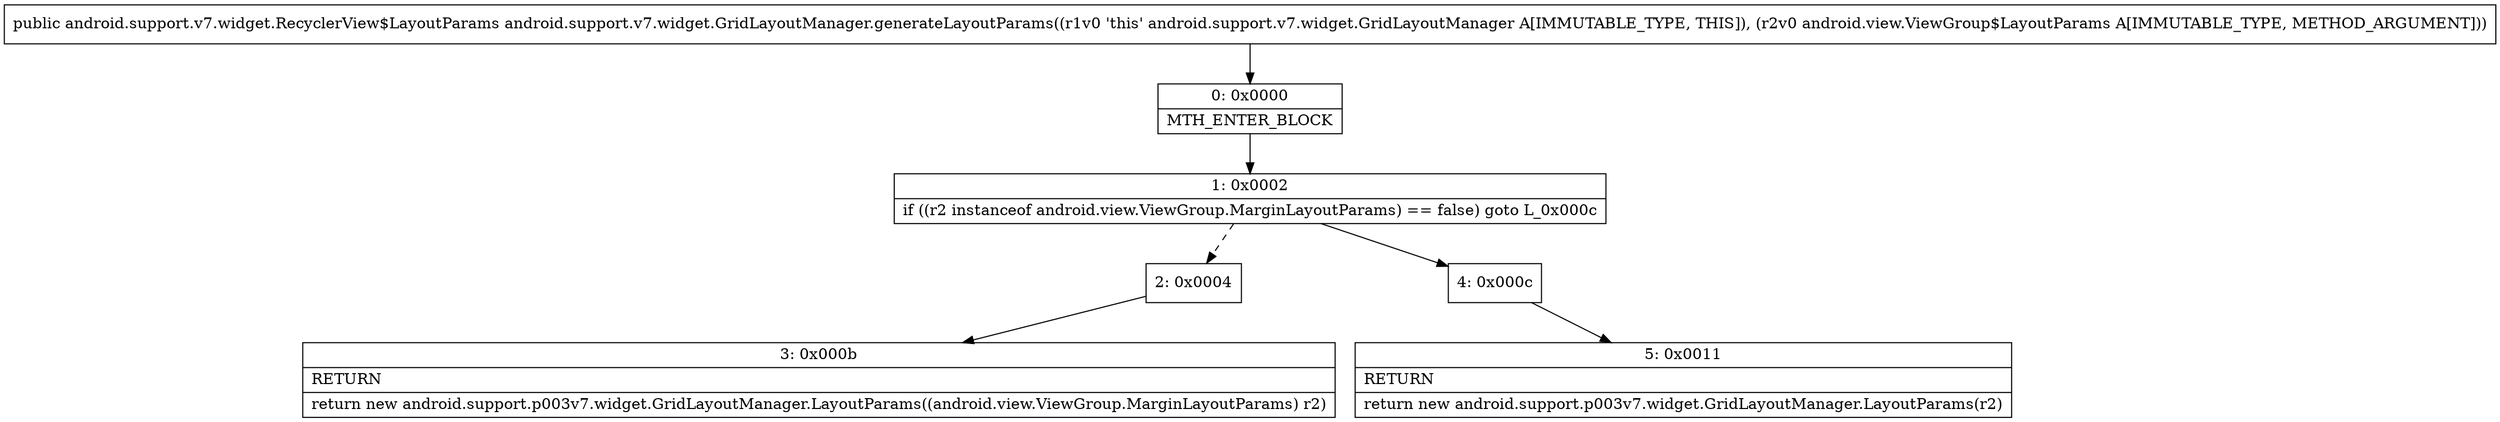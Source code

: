digraph "CFG forandroid.support.v7.widget.GridLayoutManager.generateLayoutParams(Landroid\/view\/ViewGroup$LayoutParams;)Landroid\/support\/v7\/widget\/RecyclerView$LayoutParams;" {
Node_0 [shape=record,label="{0\:\ 0x0000|MTH_ENTER_BLOCK\l}"];
Node_1 [shape=record,label="{1\:\ 0x0002|if ((r2 instanceof android.view.ViewGroup.MarginLayoutParams) == false) goto L_0x000c\l}"];
Node_2 [shape=record,label="{2\:\ 0x0004}"];
Node_3 [shape=record,label="{3\:\ 0x000b|RETURN\l|return new android.support.p003v7.widget.GridLayoutManager.LayoutParams((android.view.ViewGroup.MarginLayoutParams) r2)\l}"];
Node_4 [shape=record,label="{4\:\ 0x000c}"];
Node_5 [shape=record,label="{5\:\ 0x0011|RETURN\l|return new android.support.p003v7.widget.GridLayoutManager.LayoutParams(r2)\l}"];
MethodNode[shape=record,label="{public android.support.v7.widget.RecyclerView$LayoutParams android.support.v7.widget.GridLayoutManager.generateLayoutParams((r1v0 'this' android.support.v7.widget.GridLayoutManager A[IMMUTABLE_TYPE, THIS]), (r2v0 android.view.ViewGroup$LayoutParams A[IMMUTABLE_TYPE, METHOD_ARGUMENT])) }"];
MethodNode -> Node_0;
Node_0 -> Node_1;
Node_1 -> Node_2[style=dashed];
Node_1 -> Node_4;
Node_2 -> Node_3;
Node_4 -> Node_5;
}

